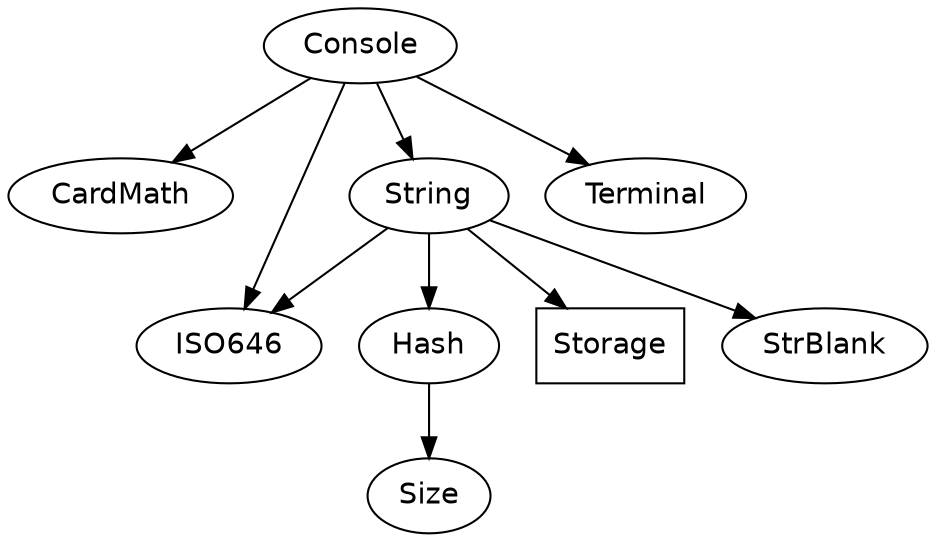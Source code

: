 digraph ConsoleDep {
  node [fontname=helvetica];
  
  Console -> {
    CardMath ISO646 String Terminal
  };
  
  CardMath; /* no dependencies */
  
  ISO646; /* no dependencies */
  
  String -> {
    Hash ISO646 Storage StrBlank
  };
  
  Hash -> {
    Size
  };
  
  Size; /* no dependencies */
  
  Storage [shape=box]; /* stdlib */
  
  StrBlank; /* no dependencies */  
    
} /* ConsoleDep */